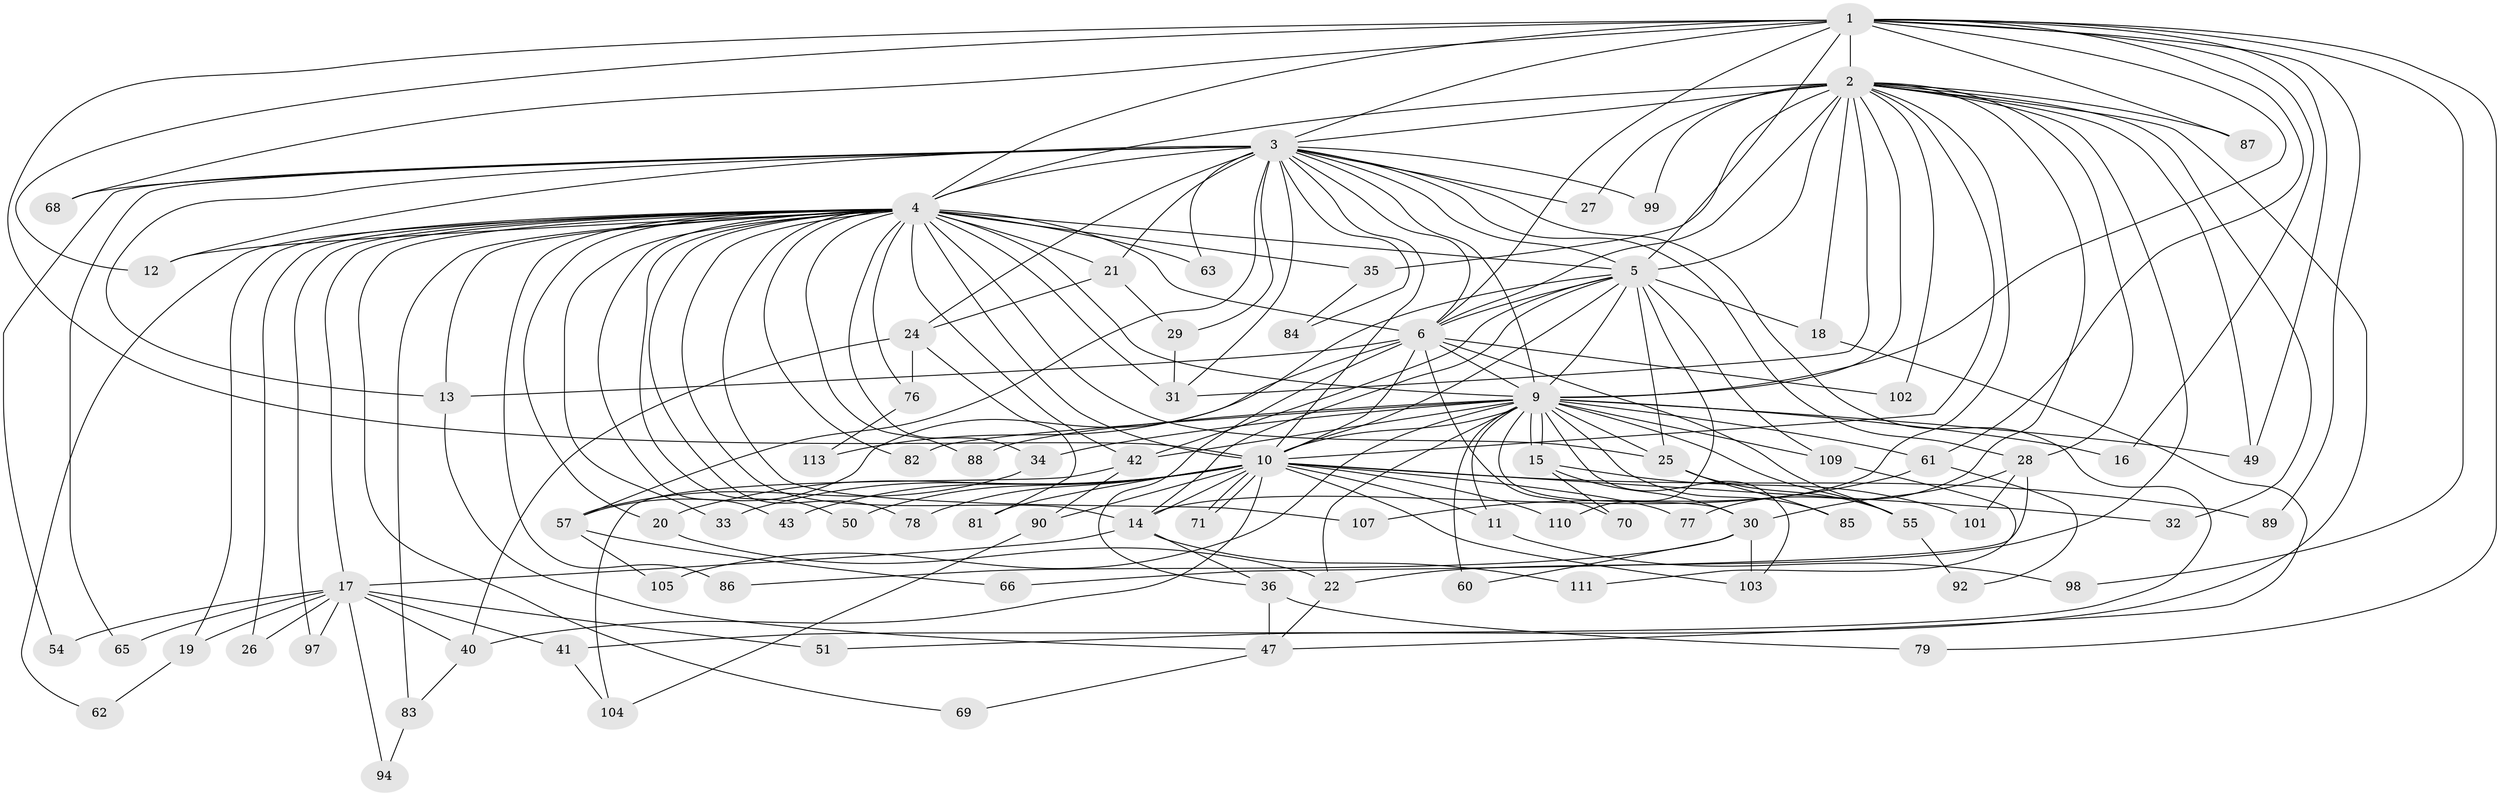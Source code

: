 // original degree distribution, {19: 0.008849557522123894, 12: 0.008849557522123894, 26: 0.017699115044247787, 22: 0.008849557522123894, 15: 0.008849557522123894, 16: 0.008849557522123894, 20: 0.008849557522123894, 28: 0.008849557522123894, 31: 0.008849557522123894, 3: 0.24778761061946902, 4: 0.07964601769911504, 5: 0.07079646017699115, 2: 0.504424778761062, 13: 0.008849557522123894}
// Generated by graph-tools (version 1.1) at 2025/11/02/27/25 16:11:02]
// undirected, 83 vertices, 196 edges
graph export_dot {
graph [start="1"]
  node [color=gray90,style=filled];
  1 [super="+56"];
  2 [super="+7"];
  3 [super="+48"];
  4 [super="+8"];
  5 [super="+38"];
  6 [super="+75"];
  9 [super="+100"];
  10 [super="+95"];
  11;
  12 [super="+53"];
  13 [super="+46"];
  14 [super="+23"];
  15 [super="+45"];
  16;
  17 [super="+58"];
  18;
  19;
  20;
  21 [super="+39"];
  22 [super="+64"];
  24 [super="+72"];
  25 [super="+44"];
  26;
  27;
  28;
  29 [super="+74"];
  30 [super="+59"];
  31 [super="+37"];
  32;
  33;
  34;
  35 [super="+52"];
  36 [super="+73"];
  40;
  41 [super="+112"];
  42 [super="+80"];
  43;
  47 [super="+96"];
  49 [super="+67"];
  50;
  51;
  54;
  55 [super="+93"];
  57 [super="+91"];
  60;
  61;
  62;
  63;
  65;
  66;
  68;
  69;
  70;
  71;
  76;
  77;
  78;
  79;
  81;
  82;
  83;
  84;
  85;
  86;
  87;
  88 [super="+108"];
  89;
  90;
  92;
  94;
  97;
  98;
  99;
  101;
  102;
  103 [super="+106"];
  104;
  105;
  107;
  109;
  110;
  111;
  113;
  1 -- 2 [weight=2];
  1 -- 3;
  1 -- 4 [weight=3];
  1 -- 5;
  1 -- 6;
  1 -- 9 [weight=2];
  1 -- 10;
  1 -- 12;
  1 -- 16;
  1 -- 49;
  1 -- 61;
  1 -- 68;
  1 -- 79;
  1 -- 87;
  1 -- 98;
  1 -- 89;
  2 -- 3 [weight=2];
  2 -- 4 [weight=4];
  2 -- 5 [weight=2];
  2 -- 6 [weight=2];
  2 -- 9 [weight=2];
  2 -- 10 [weight=2];
  2 -- 22;
  2 -- 31;
  2 -- 32;
  2 -- 77;
  2 -- 14;
  2 -- 18;
  2 -- 87;
  2 -- 27;
  2 -- 28;
  2 -- 35;
  2 -- 99;
  2 -- 102;
  2 -- 49;
  2 -- 51;
  3 -- 4 [weight=2];
  3 -- 5;
  3 -- 6;
  3 -- 9;
  3 -- 10;
  3 -- 24;
  3 -- 27;
  3 -- 28;
  3 -- 29;
  3 -- 31 [weight=2];
  3 -- 41;
  3 -- 54;
  3 -- 63;
  3 -- 65;
  3 -- 68;
  3 -- 84;
  3 -- 99;
  3 -- 57;
  3 -- 12;
  3 -- 21;
  3 -- 13;
  4 -- 5 [weight=2];
  4 -- 6 [weight=3];
  4 -- 9 [weight=2];
  4 -- 10 [weight=2];
  4 -- 13;
  4 -- 14;
  4 -- 19;
  4 -- 20;
  4 -- 33;
  4 -- 42;
  4 -- 43;
  4 -- 50;
  4 -- 69;
  4 -- 76;
  4 -- 78;
  4 -- 12;
  4 -- 17;
  4 -- 82;
  4 -- 83;
  4 -- 21;
  4 -- 86;
  4 -- 88;
  4 -- 25;
  4 -- 26;
  4 -- 97;
  4 -- 34;
  4 -- 35 [weight=2];
  4 -- 107;
  4 -- 62;
  4 -- 63;
  4 -- 31;
  5 -- 6;
  5 -- 9;
  5 -- 10;
  5 -- 18;
  5 -- 42;
  5 -- 57;
  5 -- 109;
  5 -- 110;
  5 -- 14;
  5 -- 25;
  6 -- 9;
  6 -- 10;
  6 -- 13;
  6 -- 36;
  6 -- 55;
  6 -- 70;
  6 -- 102;
  6 -- 113;
  9 -- 10;
  9 -- 11;
  9 -- 15 [weight=2];
  9 -- 15;
  9 -- 16;
  9 -- 25;
  9 -- 30;
  9 -- 34;
  9 -- 55;
  9 -- 60;
  9 -- 61;
  9 -- 82;
  9 -- 85;
  9 -- 88 [weight=2];
  9 -- 103;
  9 -- 105;
  9 -- 109;
  9 -- 22;
  9 -- 49;
  9 -- 42;
  10 -- 11;
  10 -- 20;
  10 -- 32;
  10 -- 33;
  10 -- 40;
  10 -- 43;
  10 -- 50;
  10 -- 71;
  10 -- 71;
  10 -- 77;
  10 -- 78;
  10 -- 81;
  10 -- 89;
  10 -- 90;
  10 -- 103;
  10 -- 110;
  10 -- 14;
  11 -- 98;
  13 -- 47;
  14 -- 17;
  14 -- 36;
  14 -- 111;
  15 -- 70;
  15 -- 101;
  15 -- 30;
  17 -- 19;
  17 -- 26;
  17 -- 40;
  17 -- 41;
  17 -- 51 [weight=2];
  17 -- 54;
  17 -- 65;
  17 -- 94;
  17 -- 97;
  18 -- 47;
  19 -- 62;
  20 -- 22;
  21 -- 24;
  21 -- 29;
  22 -- 47;
  24 -- 81;
  24 -- 40;
  24 -- 76;
  25 -- 85;
  25 -- 55;
  28 -- 30;
  28 -- 66;
  28 -- 101;
  29 -- 31;
  30 -- 86;
  30 -- 103;
  30 -- 60;
  34 -- 57;
  35 -- 84;
  36 -- 79;
  36 -- 47;
  40 -- 83;
  41 -- 104;
  42 -- 104;
  42 -- 90;
  47 -- 69;
  55 -- 92;
  57 -- 66;
  57 -- 105;
  61 -- 92;
  61 -- 107;
  76 -- 113;
  83 -- 94;
  90 -- 104;
  109 -- 111;
}
